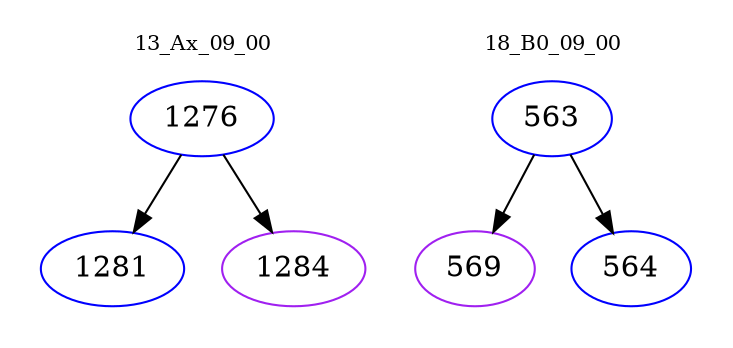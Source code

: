 digraph{
subgraph cluster_0 {
color = white
label = "13_Ax_09_00";
fontsize=10;
T0_1276 [label="1276", color="blue"]
T0_1276 -> T0_1281 [color="black"]
T0_1281 [label="1281", color="blue"]
T0_1276 -> T0_1284 [color="black"]
T0_1284 [label="1284", color="purple"]
}
subgraph cluster_1 {
color = white
label = "18_B0_09_00";
fontsize=10;
T1_563 [label="563", color="blue"]
T1_563 -> T1_569 [color="black"]
T1_569 [label="569", color="purple"]
T1_563 -> T1_564 [color="black"]
T1_564 [label="564", color="blue"]
}
}
